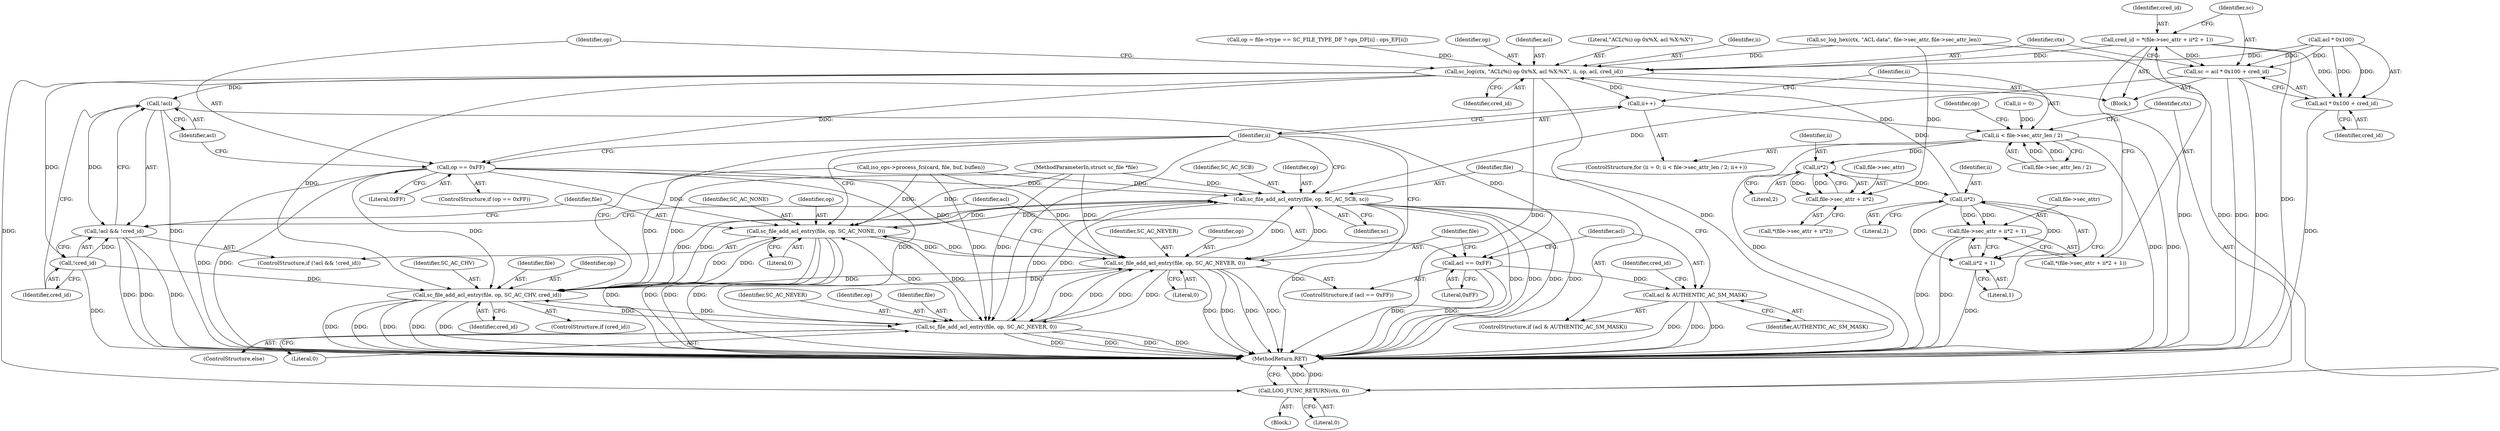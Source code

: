 digraph "1_OpenSC_8fe377e93b4b56060e5bbfb6f3142ceaeca744fa_1@integer" {
"1000293" [label="(Call,cred_id = *(file->sec_attr + ii*2 + 1))"];
"1000306" [label="(Call,sc = acl * 0x100 + cred_id)"];
"1000351" [label="(Call,sc_file_add_acl_entry(file, op, SC_AC_SCB, sc))"];
"1000331" [label="(Call,sc_file_add_acl_entry(file, op, SC_AC_NONE, 0))"];
"1000341" [label="(Call,sc_file_add_acl_entry(file, op, SC_AC_NEVER, 0))"];
"1000359" [label="(Call,sc_file_add_acl_entry(file, op, SC_AC_CHV, cred_id))"];
"1000365" [label="(Call,sc_file_add_acl_entry(file, op, SC_AC_NEVER, 0))"];
"1000308" [label="(Call,acl * 0x100 + cred_id)"];
"1000313" [label="(Call,sc_log(ctx, \"ACL(%i) op 0x%X, acl %X:%X\", ii, op, acl, cred_id))"];
"1000263" [label="(Call,ii++)"];
"1000256" [label="(Call,ii < file->sec_attr_len / 2)"];
"1000289" [label="(Call,ii*2)"];
"1000285" [label="(Call,file->sec_attr + ii*2)"];
"1000301" [label="(Call,ii*2)"];
"1000296" [label="(Call,file->sec_attr + ii*2 + 1)"];
"1000300" [label="(Call,ii*2 + 1)"];
"1000321" [label="(Call,op == 0xFF)"];
"1000327" [label="(Call,!acl)"];
"1000326" [label="(Call,!acl && !cred_id)"];
"1000338" [label="(Call,acl == 0xFF)"];
"1000348" [label="(Call,acl & AUTHENTIC_AC_SM_MASK)"];
"1000329" [label="(Call,!cred_id)"];
"1000370" [label="(Call,LOG_FUNC_RETURN(ctx, 0))"];
"1000357" [label="(ControlStructure,if (cred_id))"];
"1000362" [label="(Identifier,SC_AC_CHV)"];
"1000286" [label="(Call,file->sec_attr)"];
"1000371" [label="(Identifier,ctx)"];
"1000296" [label="(Call,file->sec_attr + ii*2 + 1)"];
"1000331" [label="(Call,sc_file_add_acl_entry(file, op, SC_AC_NONE, 0))"];
"1000358" [label="(Identifier,cred_id)"];
"1000243" [label="(Call,sc_log_hex(ctx, \"ACL data\", file->sec_attr, file->sec_attr_len))"];
"1000367" [label="(Identifier,op)"];
"1000370" [label="(Call,LOG_FUNC_RETURN(ctx, 0))"];
"1000321" [label="(Call,op == 0xFF)"];
"1000317" [label="(Identifier,op)"];
"1000291" [label="(Literal,2)"];
"1000322" [label="(Identifier,op)"];
"1000333" [label="(Identifier,op)"];
"1000102" [label="(MethodParameterIn,struct sc_file *file)"];
"1000344" [label="(Identifier,SC_AC_NEVER)"];
"1000360" [label="(Identifier,file)"];
"1000323" [label="(Literal,0xFF)"];
"1000353" [label="(Identifier,op)"];
"1000264" [label="(Identifier,ii)"];
"1000301" [label="(Call,ii*2)"];
"1000350" [label="(Identifier,AUTHENTIC_AC_SM_MASK)"];
"1000297" [label="(Call,file->sec_attr)"];
"1000334" [label="(Identifier,SC_AC_NONE)"];
"1000263" [label="(Call,ii++)"];
"1000373" [label="(MethodReturn,RET)"];
"1000314" [label="(Identifier,ctx)"];
"1000285" [label="(Call,file->sec_attr + ii*2)"];
"1000181" [label="(Call,iso_ops->process_fci(card, file, buf, buflen))"];
"1000105" [label="(Block,)"];
"1000343" [label="(Identifier,op)"];
"1000337" [label="(ControlStructure,if (acl == 0xFF))"];
"1000347" [label="(ControlStructure,if (acl & AUTHENTIC_AC_SM_MASK))"];
"1000339" [label="(Identifier,acl)"];
"1000284" [label="(Call,*(file->sec_attr + ii*2))"];
"1000345" [label="(Literal,0)"];
"1000253" [label="(Call,ii = 0)"];
"1000349" [label="(Identifier,acl)"];
"1000355" [label="(Identifier,sc)"];
"1000304" [label="(Literal,1)"];
"1000335" [label="(Literal,0)"];
"1000308" [label="(Call,acl * 0x100 + cred_id)"];
"1000327" [label="(Call,!acl)"];
"1000257" [label="(Identifier,ii)"];
"1000366" [label="(Identifier,file)"];
"1000313" [label="(Call,sc_log(ctx, \"ACL(%i) op 0x%X, acl %X:%X\", ii, op, acl, cred_id))"];
"1000318" [label="(Identifier,acl)"];
"1000332" [label="(Identifier,file)"];
"1000340" [label="(Literal,0xFF)"];
"1000307" [label="(Identifier,sc)"];
"1000364" [label="(ControlStructure,else)"];
"1000365" [label="(Call,sc_file_add_acl_entry(file, op, SC_AC_NEVER, 0))"];
"1000329" [label="(Call,!cred_id)"];
"1000256" [label="(Call,ii < file->sec_attr_len / 2)"];
"1000330" [label="(Identifier,cred_id)"];
"1000303" [label="(Literal,2)"];
"1000351" [label="(Call,sc_file_add_acl_entry(file, op, SC_AC_SCB, sc))"];
"1000320" [label="(ControlStructure,if (op == 0xFF))"];
"1000325" [label="(ControlStructure,if (!acl && !cred_id))"];
"1000315" [label="(Literal,\"ACL(%i) op 0x%X, acl %X:%X\")"];
"1000293" [label="(Call,cred_id = *(file->sec_attr + ii*2 + 1))"];
"1000316" [label="(Identifier,ii)"];
"1000361" [label="(Identifier,op)"];
"1000372" [label="(Literal,0)"];
"1000302" [label="(Identifier,ii)"];
"1000312" [label="(Identifier,cred_id)"];
"1000300" [label="(Call,ii*2 + 1)"];
"1000363" [label="(Identifier,cred_id)"];
"1000294" [label="(Identifier,cred_id)"];
"1000326" [label="(Call,!acl && !cred_id)"];
"1000289" [label="(Call,ii*2)"];
"1000354" [label="(Identifier,SC_AC_SCB)"];
"1000309" [label="(Call,acl * 0x100)"];
"1000290" [label="(Identifier,ii)"];
"1000328" [label="(Identifier,acl)"];
"1000338" [label="(Call,acl == 0xFF)"];
"1000319" [label="(Identifier,cred_id)"];
"1000267" [label="(Call,op = file->type == SC_FILE_TYPE_DF ? ops_DF[ii] : ops_EF[ii])"];
"1000341" [label="(Call,sc_file_add_acl_entry(file, op, SC_AC_NEVER, 0))"];
"1000252" [label="(ControlStructure,for (ii = 0; ii < file->sec_attr_len / 2; ii++))"];
"1000352" [label="(Identifier,file)"];
"1000295" [label="(Call,*(file->sec_attr + ii*2 + 1))"];
"1000348" [label="(Call,acl & AUTHENTIC_AC_SM_MASK)"];
"1000359" [label="(Call,sc_file_add_acl_entry(file, op, SC_AC_CHV, cred_id))"];
"1000342" [label="(Identifier,file)"];
"1000268" [label="(Identifier,op)"];
"1000306" [label="(Call,sc = acl * 0x100 + cred_id)"];
"1000369" [label="(Literal,0)"];
"1000265" [label="(Block,)"];
"1000258" [label="(Call,file->sec_attr_len / 2)"];
"1000368" [label="(Identifier,SC_AC_NEVER)"];
"1000293" -> "1000265"  [label="AST: "];
"1000293" -> "1000295"  [label="CFG: "];
"1000294" -> "1000293"  [label="AST: "];
"1000295" -> "1000293"  [label="AST: "];
"1000307" -> "1000293"  [label="CFG: "];
"1000293" -> "1000373"  [label="DDG: "];
"1000293" -> "1000306"  [label="DDG: "];
"1000293" -> "1000308"  [label="DDG: "];
"1000293" -> "1000313"  [label="DDG: "];
"1000306" -> "1000265"  [label="AST: "];
"1000306" -> "1000308"  [label="CFG: "];
"1000307" -> "1000306"  [label="AST: "];
"1000308" -> "1000306"  [label="AST: "];
"1000314" -> "1000306"  [label="CFG: "];
"1000306" -> "1000373"  [label="DDG: "];
"1000306" -> "1000373"  [label="DDG: "];
"1000309" -> "1000306"  [label="DDG: "];
"1000309" -> "1000306"  [label="DDG: "];
"1000306" -> "1000351"  [label="DDG: "];
"1000351" -> "1000347"  [label="AST: "];
"1000351" -> "1000355"  [label="CFG: "];
"1000352" -> "1000351"  [label="AST: "];
"1000353" -> "1000351"  [label="AST: "];
"1000354" -> "1000351"  [label="AST: "];
"1000355" -> "1000351"  [label="AST: "];
"1000264" -> "1000351"  [label="CFG: "];
"1000351" -> "1000373"  [label="DDG: "];
"1000351" -> "1000373"  [label="DDG: "];
"1000351" -> "1000373"  [label="DDG: "];
"1000351" -> "1000373"  [label="DDG: "];
"1000351" -> "1000373"  [label="DDG: "];
"1000351" -> "1000331"  [label="DDG: "];
"1000351" -> "1000341"  [label="DDG: "];
"1000331" -> "1000351"  [label="DDG: "];
"1000341" -> "1000351"  [label="DDG: "];
"1000359" -> "1000351"  [label="DDG: "];
"1000181" -> "1000351"  [label="DDG: "];
"1000365" -> "1000351"  [label="DDG: "];
"1000102" -> "1000351"  [label="DDG: "];
"1000321" -> "1000351"  [label="DDG: "];
"1000351" -> "1000359"  [label="DDG: "];
"1000351" -> "1000365"  [label="DDG: "];
"1000331" -> "1000325"  [label="AST: "];
"1000331" -> "1000335"  [label="CFG: "];
"1000332" -> "1000331"  [label="AST: "];
"1000333" -> "1000331"  [label="AST: "];
"1000334" -> "1000331"  [label="AST: "];
"1000335" -> "1000331"  [label="AST: "];
"1000264" -> "1000331"  [label="CFG: "];
"1000331" -> "1000373"  [label="DDG: "];
"1000331" -> "1000373"  [label="DDG: "];
"1000331" -> "1000373"  [label="DDG: "];
"1000331" -> "1000373"  [label="DDG: "];
"1000341" -> "1000331"  [label="DDG: "];
"1000359" -> "1000331"  [label="DDG: "];
"1000181" -> "1000331"  [label="DDG: "];
"1000365" -> "1000331"  [label="DDG: "];
"1000102" -> "1000331"  [label="DDG: "];
"1000321" -> "1000331"  [label="DDG: "];
"1000331" -> "1000341"  [label="DDG: "];
"1000331" -> "1000359"  [label="DDG: "];
"1000331" -> "1000365"  [label="DDG: "];
"1000341" -> "1000337"  [label="AST: "];
"1000341" -> "1000345"  [label="CFG: "];
"1000342" -> "1000341"  [label="AST: "];
"1000343" -> "1000341"  [label="AST: "];
"1000344" -> "1000341"  [label="AST: "];
"1000345" -> "1000341"  [label="AST: "];
"1000264" -> "1000341"  [label="CFG: "];
"1000341" -> "1000373"  [label="DDG: "];
"1000341" -> "1000373"  [label="DDG: "];
"1000341" -> "1000373"  [label="DDG: "];
"1000341" -> "1000373"  [label="DDG: "];
"1000359" -> "1000341"  [label="DDG: "];
"1000181" -> "1000341"  [label="DDG: "];
"1000365" -> "1000341"  [label="DDG: "];
"1000365" -> "1000341"  [label="DDG: "];
"1000102" -> "1000341"  [label="DDG: "];
"1000321" -> "1000341"  [label="DDG: "];
"1000341" -> "1000359"  [label="DDG: "];
"1000341" -> "1000365"  [label="DDG: "];
"1000341" -> "1000365"  [label="DDG: "];
"1000359" -> "1000357"  [label="AST: "];
"1000359" -> "1000363"  [label="CFG: "];
"1000360" -> "1000359"  [label="AST: "];
"1000361" -> "1000359"  [label="AST: "];
"1000362" -> "1000359"  [label="AST: "];
"1000363" -> "1000359"  [label="AST: "];
"1000264" -> "1000359"  [label="CFG: "];
"1000359" -> "1000373"  [label="DDG: "];
"1000359" -> "1000373"  [label="DDG: "];
"1000359" -> "1000373"  [label="DDG: "];
"1000359" -> "1000373"  [label="DDG: "];
"1000359" -> "1000373"  [label="DDG: "];
"1000181" -> "1000359"  [label="DDG: "];
"1000365" -> "1000359"  [label="DDG: "];
"1000102" -> "1000359"  [label="DDG: "];
"1000321" -> "1000359"  [label="DDG: "];
"1000313" -> "1000359"  [label="DDG: "];
"1000329" -> "1000359"  [label="DDG: "];
"1000359" -> "1000365"  [label="DDG: "];
"1000365" -> "1000364"  [label="AST: "];
"1000365" -> "1000369"  [label="CFG: "];
"1000366" -> "1000365"  [label="AST: "];
"1000367" -> "1000365"  [label="AST: "];
"1000368" -> "1000365"  [label="AST: "];
"1000369" -> "1000365"  [label="AST: "];
"1000264" -> "1000365"  [label="CFG: "];
"1000365" -> "1000373"  [label="DDG: "];
"1000365" -> "1000373"  [label="DDG: "];
"1000365" -> "1000373"  [label="DDG: "];
"1000365" -> "1000373"  [label="DDG: "];
"1000181" -> "1000365"  [label="DDG: "];
"1000102" -> "1000365"  [label="DDG: "];
"1000321" -> "1000365"  [label="DDG: "];
"1000308" -> "1000312"  [label="CFG: "];
"1000309" -> "1000308"  [label="AST: "];
"1000312" -> "1000308"  [label="AST: "];
"1000308" -> "1000373"  [label="DDG: "];
"1000309" -> "1000308"  [label="DDG: "];
"1000309" -> "1000308"  [label="DDG: "];
"1000313" -> "1000265"  [label="AST: "];
"1000313" -> "1000319"  [label="CFG: "];
"1000314" -> "1000313"  [label="AST: "];
"1000315" -> "1000313"  [label="AST: "];
"1000316" -> "1000313"  [label="AST: "];
"1000317" -> "1000313"  [label="AST: "];
"1000318" -> "1000313"  [label="AST: "];
"1000319" -> "1000313"  [label="AST: "];
"1000322" -> "1000313"  [label="CFG: "];
"1000313" -> "1000373"  [label="DDG: "];
"1000313" -> "1000373"  [label="DDG: "];
"1000313" -> "1000373"  [label="DDG: "];
"1000313" -> "1000263"  [label="DDG: "];
"1000243" -> "1000313"  [label="DDG: "];
"1000301" -> "1000313"  [label="DDG: "];
"1000267" -> "1000313"  [label="DDG: "];
"1000309" -> "1000313"  [label="DDG: "];
"1000313" -> "1000321"  [label="DDG: "];
"1000313" -> "1000327"  [label="DDG: "];
"1000313" -> "1000329"  [label="DDG: "];
"1000313" -> "1000370"  [label="DDG: "];
"1000263" -> "1000252"  [label="AST: "];
"1000263" -> "1000264"  [label="CFG: "];
"1000264" -> "1000263"  [label="AST: "];
"1000257" -> "1000263"  [label="CFG: "];
"1000263" -> "1000256"  [label="DDG: "];
"1000256" -> "1000252"  [label="AST: "];
"1000256" -> "1000258"  [label="CFG: "];
"1000257" -> "1000256"  [label="AST: "];
"1000258" -> "1000256"  [label="AST: "];
"1000268" -> "1000256"  [label="CFG: "];
"1000371" -> "1000256"  [label="CFG: "];
"1000256" -> "1000373"  [label="DDG: "];
"1000256" -> "1000373"  [label="DDG: "];
"1000256" -> "1000373"  [label="DDG: "];
"1000253" -> "1000256"  [label="DDG: "];
"1000258" -> "1000256"  [label="DDG: "];
"1000258" -> "1000256"  [label="DDG: "];
"1000256" -> "1000289"  [label="DDG: "];
"1000289" -> "1000285"  [label="AST: "];
"1000289" -> "1000291"  [label="CFG: "];
"1000290" -> "1000289"  [label="AST: "];
"1000291" -> "1000289"  [label="AST: "];
"1000285" -> "1000289"  [label="CFG: "];
"1000289" -> "1000285"  [label="DDG: "];
"1000289" -> "1000285"  [label="DDG: "];
"1000289" -> "1000301"  [label="DDG: "];
"1000285" -> "1000284"  [label="AST: "];
"1000286" -> "1000285"  [label="AST: "];
"1000284" -> "1000285"  [label="CFG: "];
"1000243" -> "1000285"  [label="DDG: "];
"1000301" -> "1000300"  [label="AST: "];
"1000301" -> "1000303"  [label="CFG: "];
"1000302" -> "1000301"  [label="AST: "];
"1000303" -> "1000301"  [label="AST: "];
"1000304" -> "1000301"  [label="CFG: "];
"1000301" -> "1000296"  [label="DDG: "];
"1000301" -> "1000296"  [label="DDG: "];
"1000301" -> "1000300"  [label="DDG: "];
"1000301" -> "1000300"  [label="DDG: "];
"1000296" -> "1000295"  [label="AST: "];
"1000296" -> "1000300"  [label="CFG: "];
"1000297" -> "1000296"  [label="AST: "];
"1000300" -> "1000296"  [label="AST: "];
"1000295" -> "1000296"  [label="CFG: "];
"1000296" -> "1000373"  [label="DDG: "];
"1000296" -> "1000373"  [label="DDG: "];
"1000300" -> "1000304"  [label="CFG: "];
"1000304" -> "1000300"  [label="AST: "];
"1000300" -> "1000373"  [label="DDG: "];
"1000321" -> "1000320"  [label="AST: "];
"1000321" -> "1000323"  [label="CFG: "];
"1000322" -> "1000321"  [label="AST: "];
"1000323" -> "1000321"  [label="AST: "];
"1000328" -> "1000321"  [label="CFG: "];
"1000264" -> "1000321"  [label="CFG: "];
"1000321" -> "1000373"  [label="DDG: "];
"1000321" -> "1000373"  [label="DDG: "];
"1000327" -> "1000326"  [label="AST: "];
"1000327" -> "1000328"  [label="CFG: "];
"1000328" -> "1000327"  [label="AST: "];
"1000330" -> "1000327"  [label="CFG: "];
"1000326" -> "1000327"  [label="CFG: "];
"1000327" -> "1000373"  [label="DDG: "];
"1000327" -> "1000326"  [label="DDG: "];
"1000327" -> "1000338"  [label="DDG: "];
"1000326" -> "1000325"  [label="AST: "];
"1000326" -> "1000329"  [label="CFG: "];
"1000329" -> "1000326"  [label="AST: "];
"1000332" -> "1000326"  [label="CFG: "];
"1000339" -> "1000326"  [label="CFG: "];
"1000326" -> "1000373"  [label="DDG: "];
"1000326" -> "1000373"  [label="DDG: "];
"1000326" -> "1000373"  [label="DDG: "];
"1000329" -> "1000326"  [label="DDG: "];
"1000338" -> "1000337"  [label="AST: "];
"1000338" -> "1000340"  [label="CFG: "];
"1000339" -> "1000338"  [label="AST: "];
"1000340" -> "1000338"  [label="AST: "];
"1000342" -> "1000338"  [label="CFG: "];
"1000349" -> "1000338"  [label="CFG: "];
"1000338" -> "1000373"  [label="DDG: "];
"1000338" -> "1000373"  [label="DDG: "];
"1000338" -> "1000348"  [label="DDG: "];
"1000348" -> "1000347"  [label="AST: "];
"1000348" -> "1000350"  [label="CFG: "];
"1000349" -> "1000348"  [label="AST: "];
"1000350" -> "1000348"  [label="AST: "];
"1000352" -> "1000348"  [label="CFG: "];
"1000358" -> "1000348"  [label="CFG: "];
"1000348" -> "1000373"  [label="DDG: "];
"1000348" -> "1000373"  [label="DDG: "];
"1000348" -> "1000373"  [label="DDG: "];
"1000329" -> "1000330"  [label="CFG: "];
"1000330" -> "1000329"  [label="AST: "];
"1000329" -> "1000373"  [label="DDG: "];
"1000370" -> "1000105"  [label="AST: "];
"1000370" -> "1000372"  [label="CFG: "];
"1000371" -> "1000370"  [label="AST: "];
"1000372" -> "1000370"  [label="AST: "];
"1000373" -> "1000370"  [label="CFG: "];
"1000370" -> "1000373"  [label="DDG: "];
"1000370" -> "1000373"  [label="DDG: "];
"1000243" -> "1000370"  [label="DDG: "];
}

